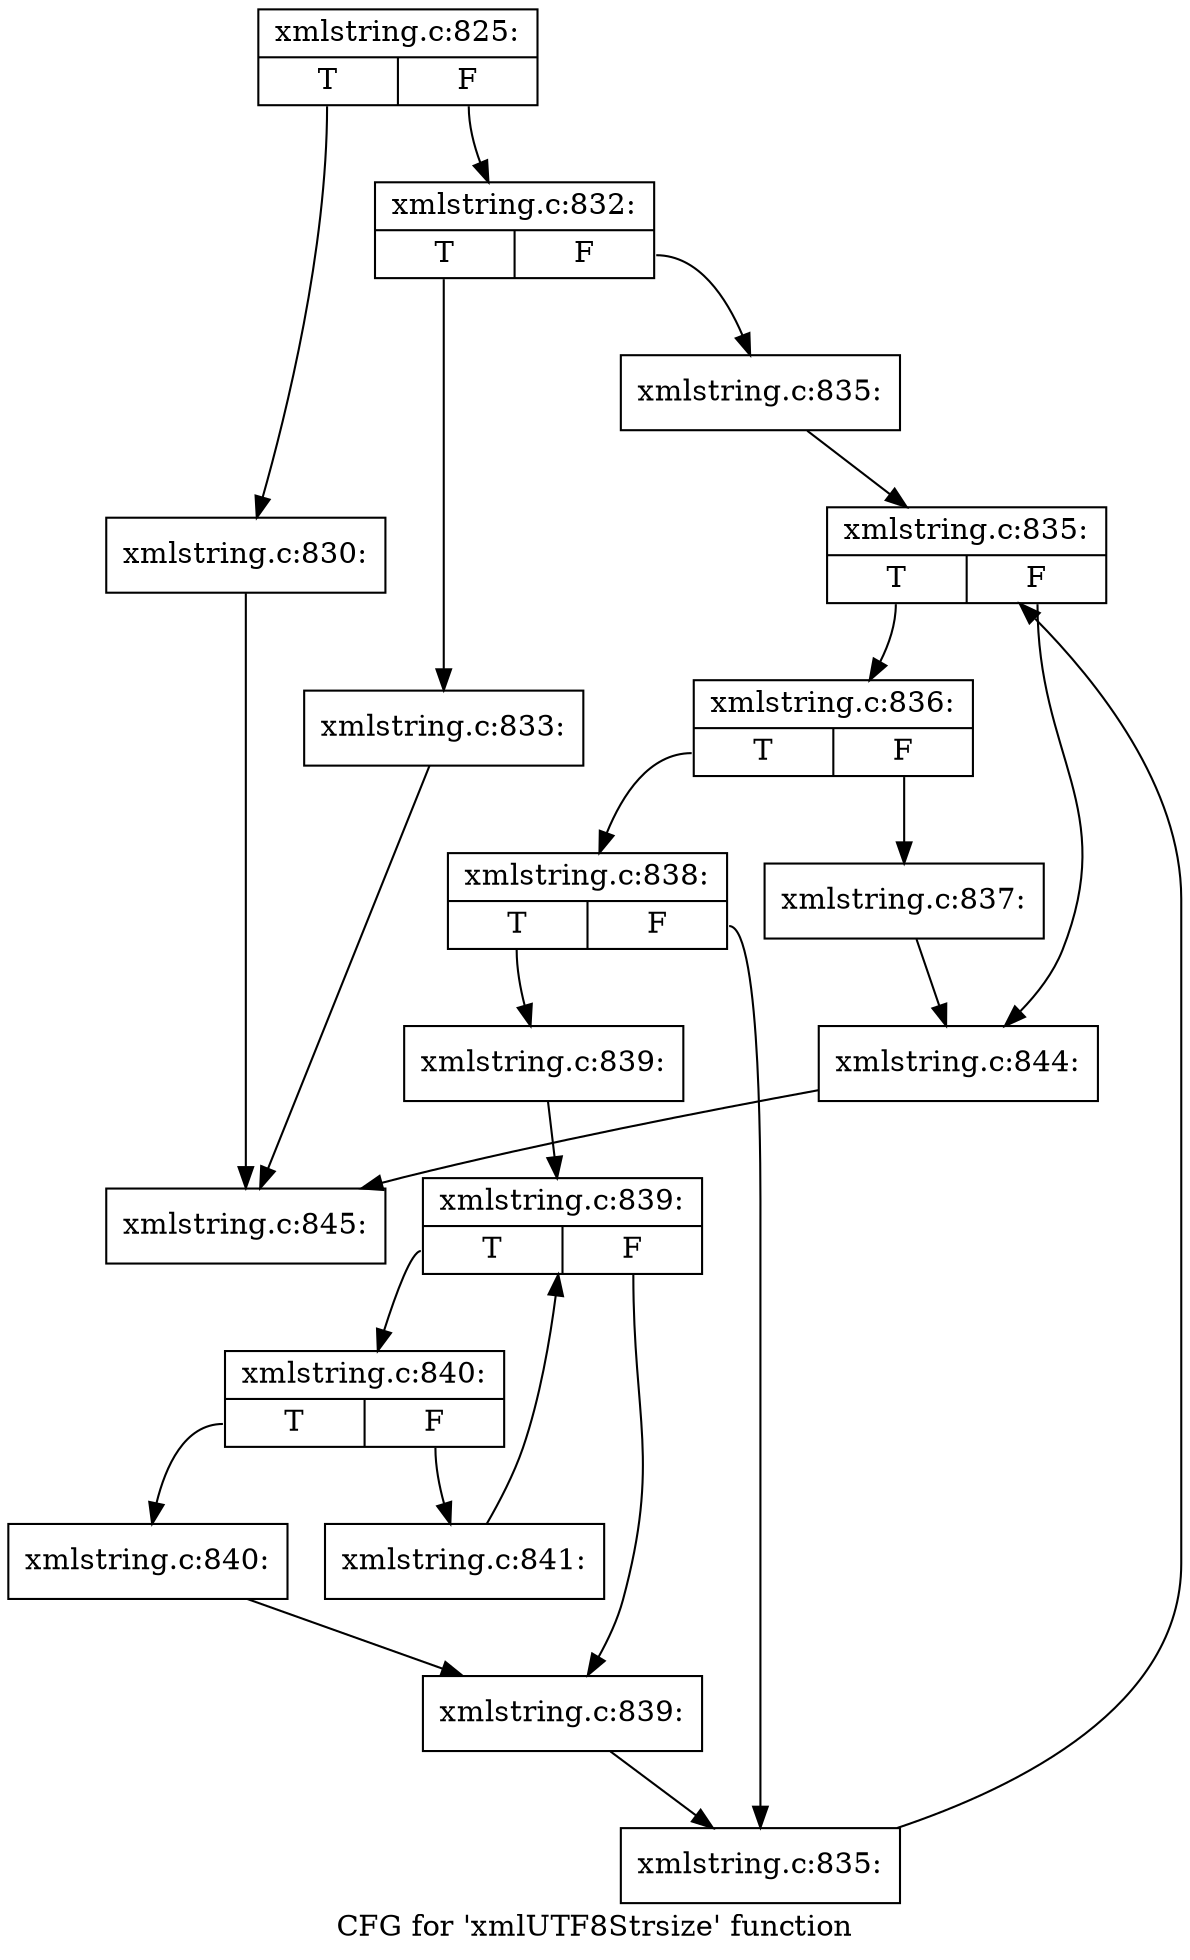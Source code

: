 digraph "CFG for 'xmlUTF8Strsize' function" {
	label="CFG for 'xmlUTF8Strsize' function";

	Node0x3923630 [shape=record,label="{xmlstring.c:825:|{<s0>T|<s1>F}}"];
	Node0x3923630:s0 -> Node0x392b020;
	Node0x3923630:s1 -> Node0x392b070;
	Node0x392b020 [shape=record,label="{xmlstring.c:830:}"];
	Node0x392b020 -> Node0x392a300;
	Node0x392b070 [shape=record,label="{xmlstring.c:832:|{<s0>T|<s1>F}}"];
	Node0x392b070:s0 -> Node0x392b500;
	Node0x392b070:s1 -> Node0x392b550;
	Node0x392b500 [shape=record,label="{xmlstring.c:833:}"];
	Node0x392b500 -> Node0x392a300;
	Node0x392b550 [shape=record,label="{xmlstring.c:835:}"];
	Node0x392b550 -> Node0x392b970;
	Node0x392b970 [shape=record,label="{xmlstring.c:835:|{<s0>T|<s1>F}}"];
	Node0x392b970:s0 -> Node0x392bde0;
	Node0x392b970:s1 -> Node0x392bb90;
	Node0x392bde0 [shape=record,label="{xmlstring.c:836:|{<s0>T|<s1>F}}"];
	Node0x392bde0:s0 -> Node0x392c020;
	Node0x392bde0:s1 -> Node0x392bfd0;
	Node0x392bfd0 [shape=record,label="{xmlstring.c:837:}"];
	Node0x392bfd0 -> Node0x392bb90;
	Node0x392c020 [shape=record,label="{xmlstring.c:838:|{<s0>T|<s1>F}}"];
	Node0x392c020:s0 -> Node0x392c3a0;
	Node0x392c020:s1 -> Node0x392c3f0;
	Node0x392c3a0 [shape=record,label="{xmlstring.c:839:}"];
	Node0x392c3a0 -> Node0x392ca30;
	Node0x392ca30 [shape=record,label="{xmlstring.c:839:|{<s0>T|<s1>F}}"];
	Node0x392ca30:s0 -> Node0x392d040;
	Node0x392ca30:s1 -> Node0x392cc50;
	Node0x392d040 [shape=record,label="{xmlstring.c:840:|{<s0>T|<s1>F}}"];
	Node0x392d040:s0 -> Node0x392d230;
	Node0x392d040:s1 -> Node0x392d280;
	Node0x392d230 [shape=record,label="{xmlstring.c:840:}"];
	Node0x392d230 -> Node0x392cc50;
	Node0x392d280 [shape=record,label="{xmlstring.c:841:}"];
	Node0x392d280 -> Node0x392ca30;
	Node0x392cc50 [shape=record,label="{xmlstring.c:839:}"];
	Node0x392cc50 -> Node0x392c3f0;
	Node0x392c3f0 [shape=record,label="{xmlstring.c:835:}"];
	Node0x392c3f0 -> Node0x392b970;
	Node0x392bb90 [shape=record,label="{xmlstring.c:844:}"];
	Node0x392bb90 -> Node0x392a300;
	Node0x392a300 [shape=record,label="{xmlstring.c:845:}"];
}

